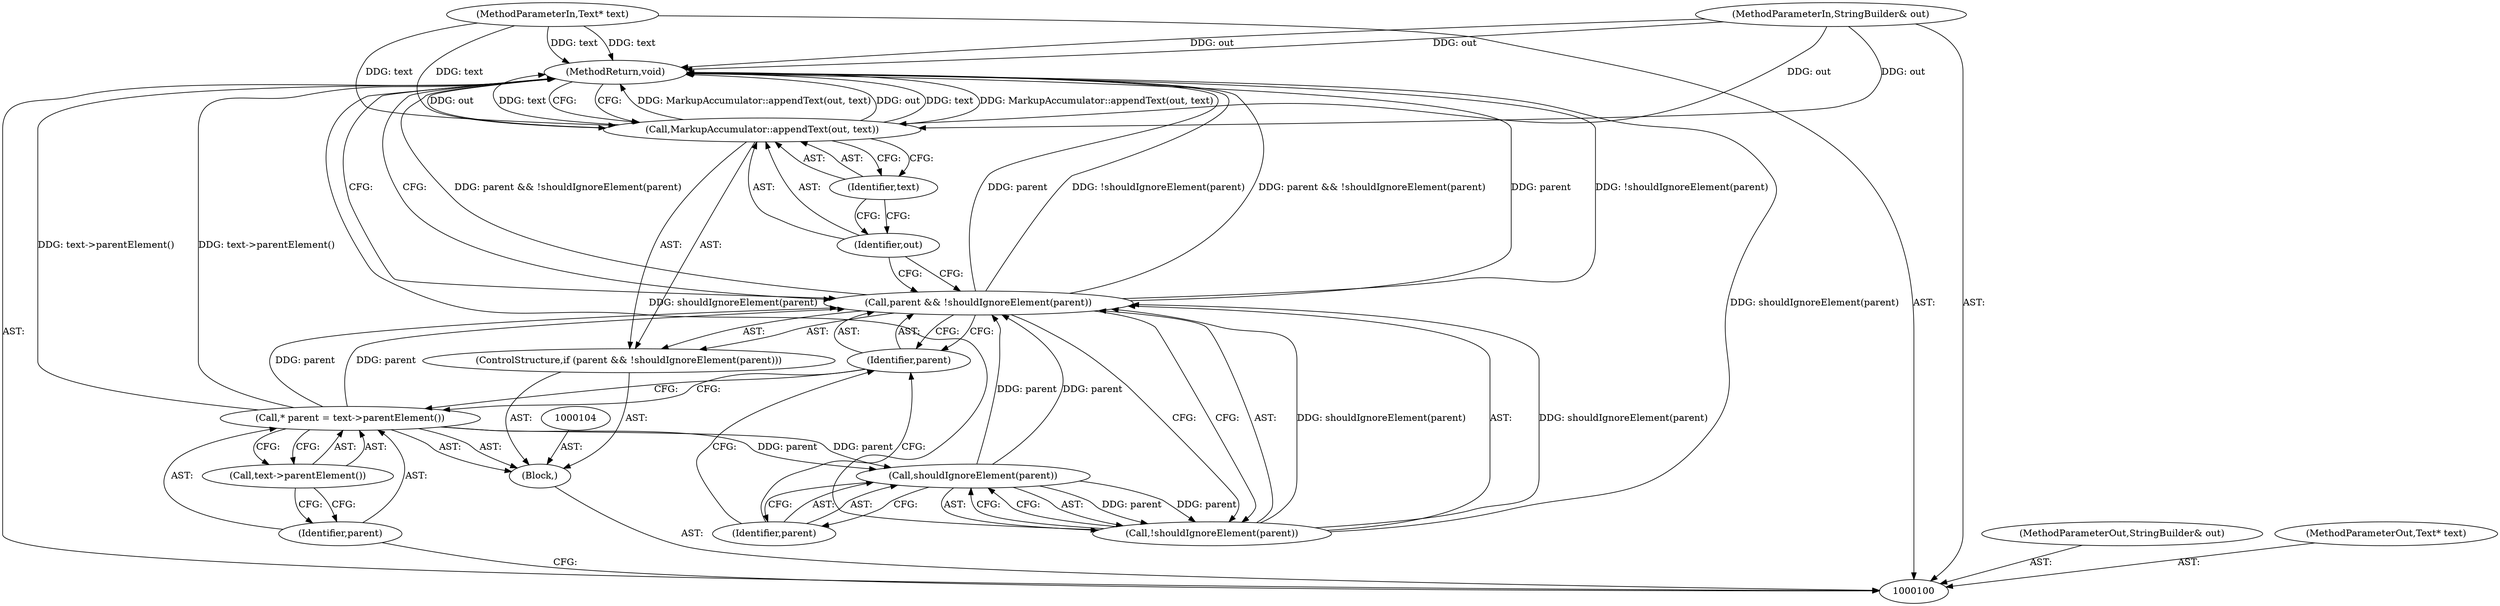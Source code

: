 digraph "0_Chrome_7f0126ff011142c8619b10a6e64d04d1745c503a_6" {
"1000117" [label="(MethodReturn,void)"];
"1000101" [label="(MethodParameterIn,StringBuilder& out)"];
"1000149" [label="(MethodParameterOut,StringBuilder& out)"];
"1000102" [label="(MethodParameterIn,Text* text)"];
"1000150" [label="(MethodParameterOut,Text* text)"];
"1000103" [label="(Block,)"];
"1000105" [label="(Call,* parent = text->parentElement())"];
"1000106" [label="(Identifier,parent)"];
"1000107" [label="(Call,text->parentElement())"];
"1000111" [label="(Call,!shouldIgnoreElement(parent))"];
"1000112" [label="(Call,shouldIgnoreElement(parent))"];
"1000113" [label="(Identifier,parent)"];
"1000108" [label="(ControlStructure,if (parent && !shouldIgnoreElement(parent)))"];
"1000109" [label="(Call,parent && !shouldIgnoreElement(parent))"];
"1000110" [label="(Identifier,parent)"];
"1000115" [label="(Identifier,out)"];
"1000116" [label="(Identifier,text)"];
"1000114" [label="(Call,MarkupAccumulator::appendText(out, text))"];
"1000117" -> "1000100"  [label="AST: "];
"1000117" -> "1000114"  [label="CFG: "];
"1000117" -> "1000109"  [label="CFG: "];
"1000105" -> "1000117"  [label="DDG: text->parentElement()"];
"1000114" -> "1000117"  [label="DDG: MarkupAccumulator::appendText(out, text)"];
"1000114" -> "1000117"  [label="DDG: out"];
"1000114" -> "1000117"  [label="DDG: text"];
"1000109" -> "1000117"  [label="DDG: parent && !shouldIgnoreElement(parent)"];
"1000109" -> "1000117"  [label="DDG: parent"];
"1000109" -> "1000117"  [label="DDG: !shouldIgnoreElement(parent)"];
"1000102" -> "1000117"  [label="DDG: text"];
"1000111" -> "1000117"  [label="DDG: shouldIgnoreElement(parent)"];
"1000101" -> "1000117"  [label="DDG: out"];
"1000101" -> "1000100"  [label="AST: "];
"1000101" -> "1000117"  [label="DDG: out"];
"1000101" -> "1000114"  [label="DDG: out"];
"1000149" -> "1000100"  [label="AST: "];
"1000102" -> "1000100"  [label="AST: "];
"1000102" -> "1000117"  [label="DDG: text"];
"1000102" -> "1000114"  [label="DDG: text"];
"1000150" -> "1000100"  [label="AST: "];
"1000103" -> "1000100"  [label="AST: "];
"1000104" -> "1000103"  [label="AST: "];
"1000105" -> "1000103"  [label="AST: "];
"1000108" -> "1000103"  [label="AST: "];
"1000105" -> "1000103"  [label="AST: "];
"1000105" -> "1000107"  [label="CFG: "];
"1000106" -> "1000105"  [label="AST: "];
"1000107" -> "1000105"  [label="AST: "];
"1000110" -> "1000105"  [label="CFG: "];
"1000105" -> "1000117"  [label="DDG: text->parentElement()"];
"1000105" -> "1000109"  [label="DDG: parent"];
"1000105" -> "1000112"  [label="DDG: parent"];
"1000106" -> "1000105"  [label="AST: "];
"1000106" -> "1000100"  [label="CFG: "];
"1000107" -> "1000106"  [label="CFG: "];
"1000107" -> "1000105"  [label="AST: "];
"1000107" -> "1000106"  [label="CFG: "];
"1000105" -> "1000107"  [label="CFG: "];
"1000111" -> "1000109"  [label="AST: "];
"1000111" -> "1000112"  [label="CFG: "];
"1000112" -> "1000111"  [label="AST: "];
"1000109" -> "1000111"  [label="CFG: "];
"1000111" -> "1000117"  [label="DDG: shouldIgnoreElement(parent)"];
"1000111" -> "1000109"  [label="DDG: shouldIgnoreElement(parent)"];
"1000112" -> "1000111"  [label="DDG: parent"];
"1000112" -> "1000111"  [label="AST: "];
"1000112" -> "1000113"  [label="CFG: "];
"1000113" -> "1000112"  [label="AST: "];
"1000111" -> "1000112"  [label="CFG: "];
"1000112" -> "1000109"  [label="DDG: parent"];
"1000112" -> "1000111"  [label="DDG: parent"];
"1000105" -> "1000112"  [label="DDG: parent"];
"1000113" -> "1000112"  [label="AST: "];
"1000113" -> "1000110"  [label="CFG: "];
"1000112" -> "1000113"  [label="CFG: "];
"1000108" -> "1000103"  [label="AST: "];
"1000109" -> "1000108"  [label="AST: "];
"1000114" -> "1000108"  [label="AST: "];
"1000109" -> "1000108"  [label="AST: "];
"1000109" -> "1000110"  [label="CFG: "];
"1000109" -> "1000111"  [label="CFG: "];
"1000110" -> "1000109"  [label="AST: "];
"1000111" -> "1000109"  [label="AST: "];
"1000115" -> "1000109"  [label="CFG: "];
"1000117" -> "1000109"  [label="CFG: "];
"1000109" -> "1000117"  [label="DDG: parent && !shouldIgnoreElement(parent)"];
"1000109" -> "1000117"  [label="DDG: parent"];
"1000109" -> "1000117"  [label="DDG: !shouldIgnoreElement(parent)"];
"1000112" -> "1000109"  [label="DDG: parent"];
"1000105" -> "1000109"  [label="DDG: parent"];
"1000111" -> "1000109"  [label="DDG: shouldIgnoreElement(parent)"];
"1000110" -> "1000109"  [label="AST: "];
"1000110" -> "1000105"  [label="CFG: "];
"1000113" -> "1000110"  [label="CFG: "];
"1000109" -> "1000110"  [label="CFG: "];
"1000115" -> "1000114"  [label="AST: "];
"1000115" -> "1000109"  [label="CFG: "];
"1000116" -> "1000115"  [label="CFG: "];
"1000116" -> "1000114"  [label="AST: "];
"1000116" -> "1000115"  [label="CFG: "];
"1000114" -> "1000116"  [label="CFG: "];
"1000114" -> "1000108"  [label="AST: "];
"1000114" -> "1000116"  [label="CFG: "];
"1000115" -> "1000114"  [label="AST: "];
"1000116" -> "1000114"  [label="AST: "];
"1000117" -> "1000114"  [label="CFG: "];
"1000114" -> "1000117"  [label="DDG: MarkupAccumulator::appendText(out, text)"];
"1000114" -> "1000117"  [label="DDG: out"];
"1000114" -> "1000117"  [label="DDG: text"];
"1000101" -> "1000114"  [label="DDG: out"];
"1000102" -> "1000114"  [label="DDG: text"];
}
